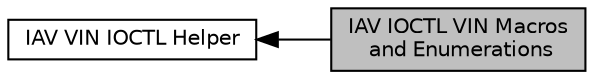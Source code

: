 digraph "IAV IOCTL VIN Macros and Enumerations"
{
  bgcolor="transparent";
  edge [fontname="Helvetica",fontsize="10",labelfontname="Helvetica",labelfontsize="10"];
  node [fontname="Helvetica",fontsize="10",shape=box];
  rankdir=LR;
  Node2 [label="IAV VIN IOCTL Helper",height=0.2,width=0.4,color="black",URL="$d4/de2/group__iav-ioctl-vin.html",tooltip="IAV VIN IOCTL API Helper, in file iav_vin_ioctl.h."];
  Node1 [label="IAV IOCTL VIN Macros\l and Enumerations",height=0.2,width=0.4,color="black", fillcolor="grey75", style="filled", fontcolor="black",tooltip="IAV IOCTL Video Input API: Macros and Enumerations."];
  Node2->Node1 [shape=plaintext, dir="back", style="solid"];
}
